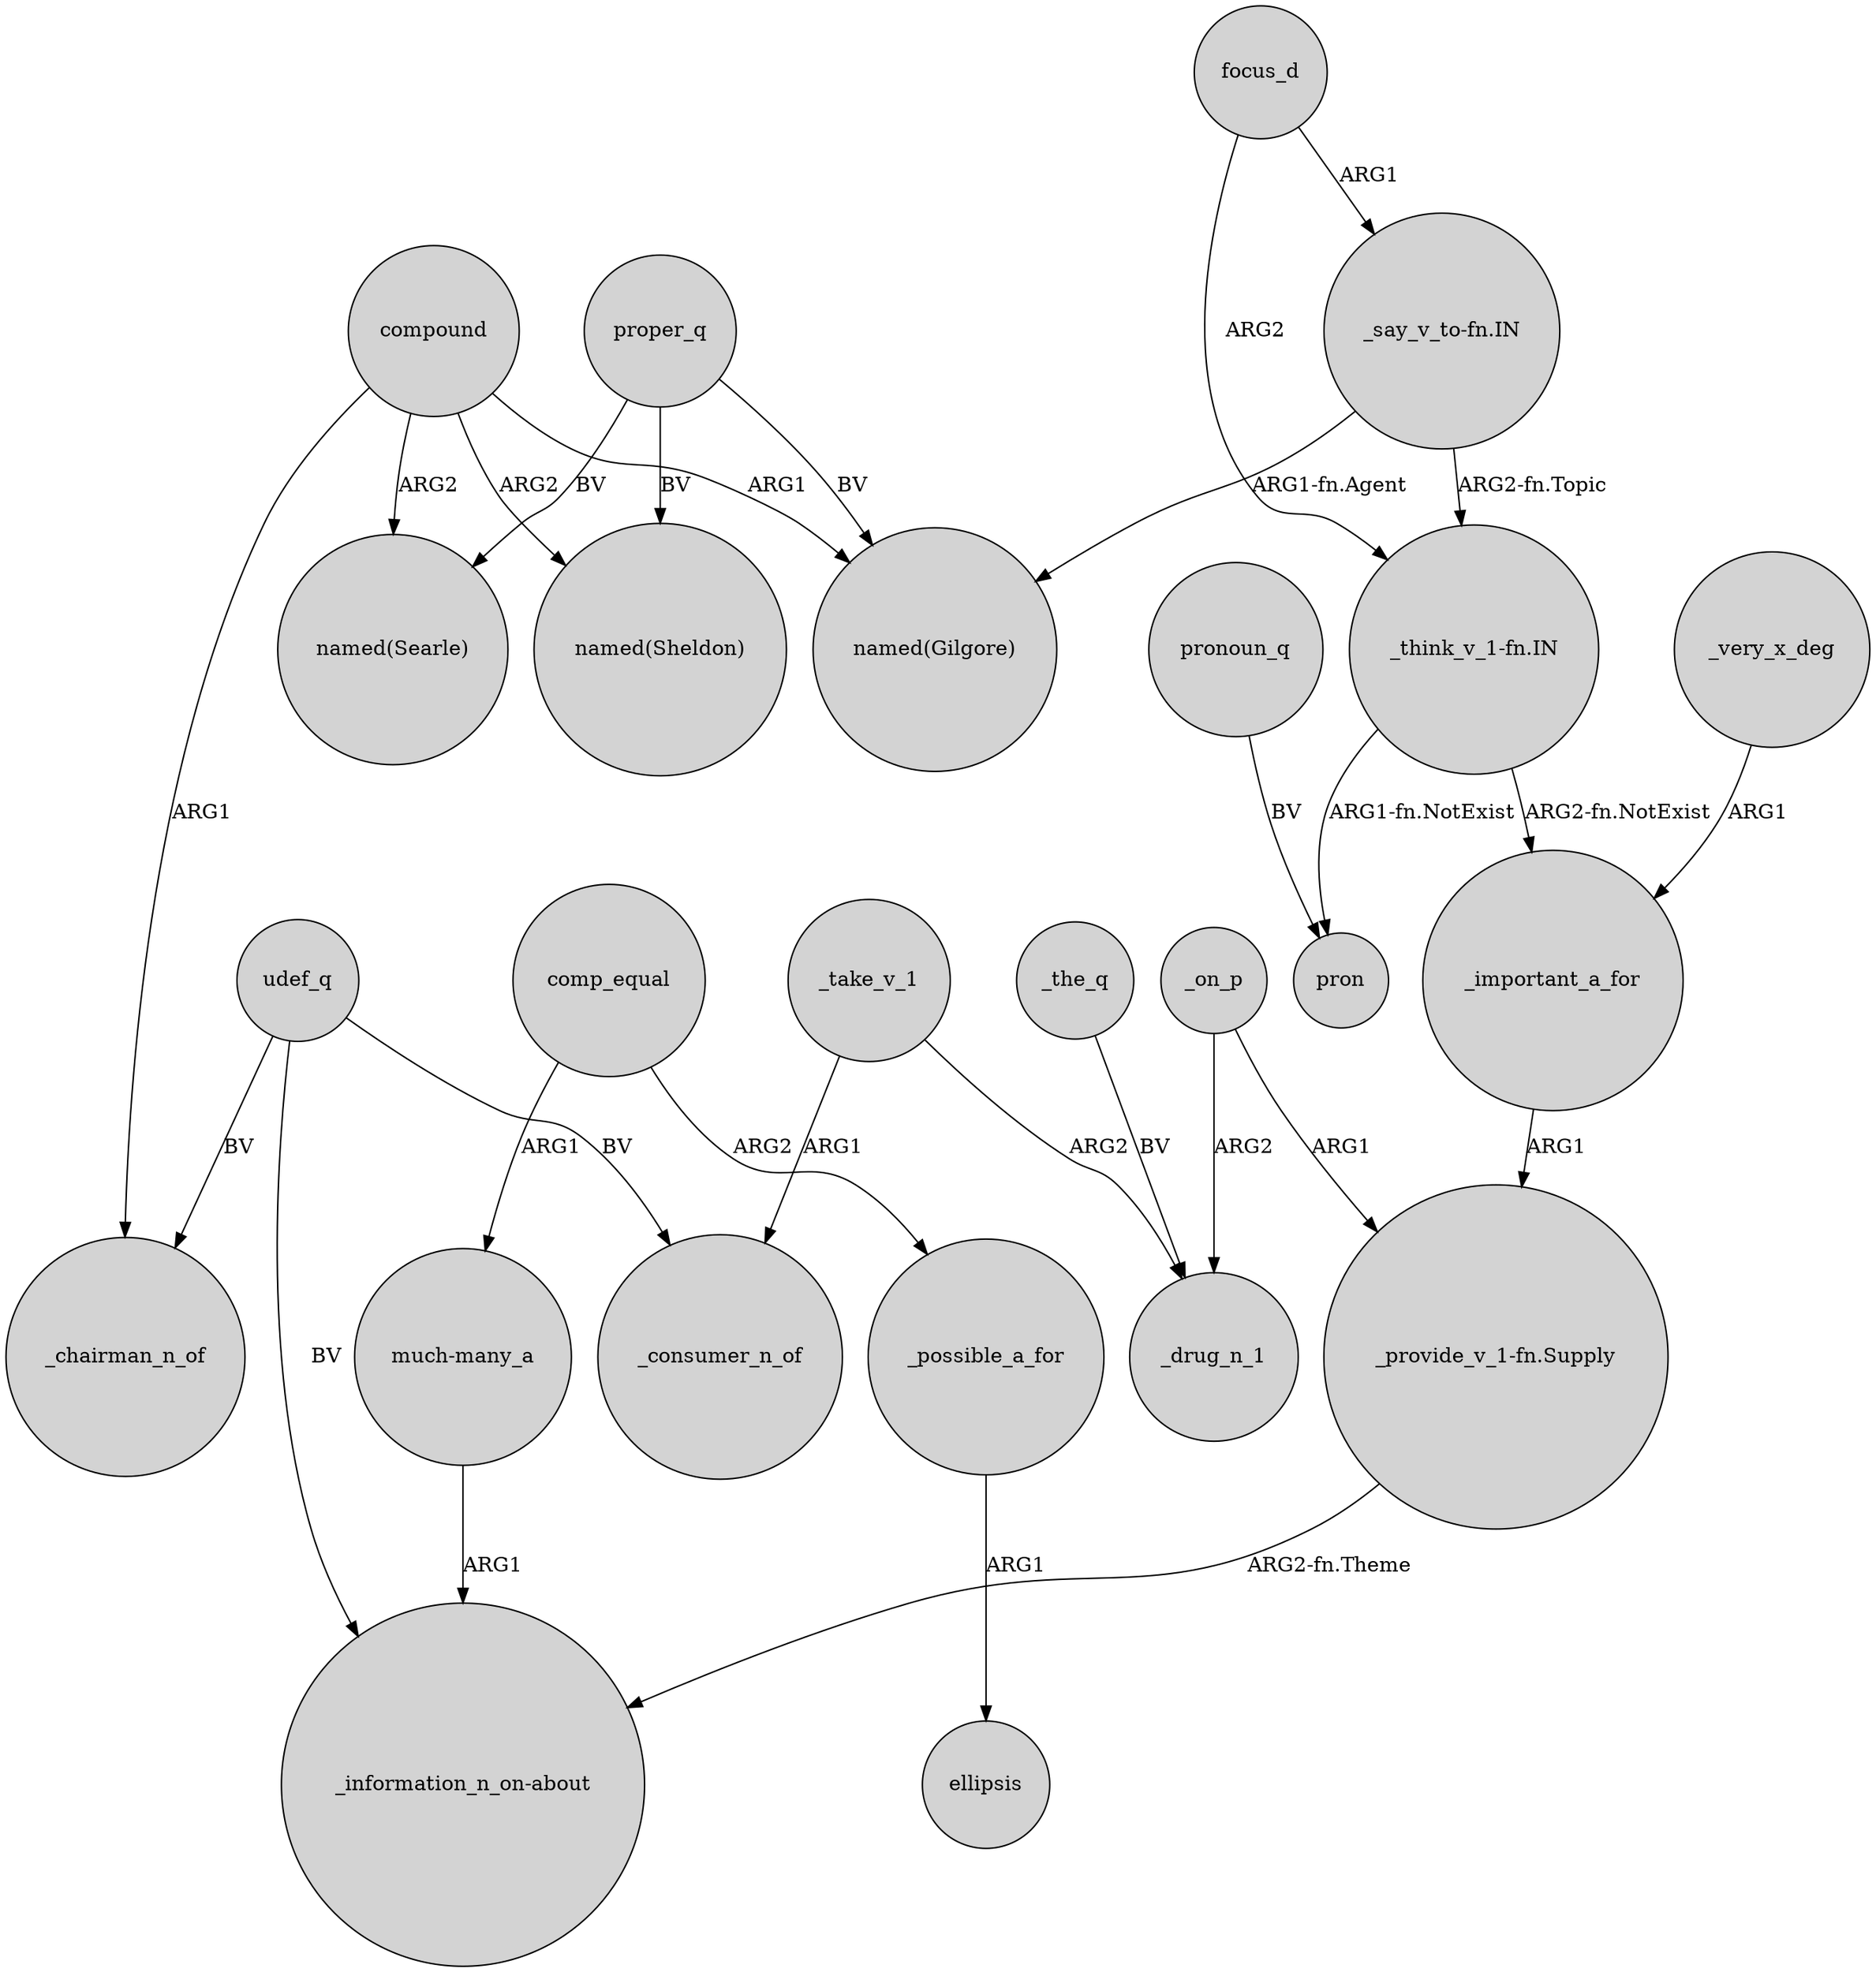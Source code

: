 digraph {
	node [shape=circle style=filled]
	proper_q -> "named(Searle)" [label=BV]
	focus_d -> "_think_v_1-fn.IN" [label=ARG2]
	compound -> _chairman_n_of [label=ARG1]
	"_think_v_1-fn.IN" -> pron [label="ARG1-fn.NotExist"]
	proper_q -> "named(Gilgore)" [label=BV]
	_take_v_1 -> _consumer_n_of [label=ARG1]
	"_say_v_to-fn.IN" -> "named(Gilgore)" [label="ARG1-fn.Agent"]
	comp_equal -> "much-many_a" [label=ARG1]
	_possible_a_for -> ellipsis [label=ARG1]
	proper_q -> "named(Sheldon)" [label=BV]
	"_say_v_to-fn.IN" -> "_think_v_1-fn.IN" [label="ARG2-fn.Topic"]
	compound -> "named(Sheldon)" [label=ARG2]
	udef_q -> _chairman_n_of [label=BV]
	udef_q -> "_information_n_on-about" [label=BV]
	_the_q -> _drug_n_1 [label=BV]
	_very_x_deg -> _important_a_for [label=ARG1]
	pronoun_q -> pron [label=BV]
	_take_v_1 -> _drug_n_1 [label=ARG2]
	"_think_v_1-fn.IN" -> _important_a_for [label="ARG2-fn.NotExist"]
	comp_equal -> _possible_a_for [label=ARG2]
	"_provide_v_1-fn.Supply" -> "_information_n_on-about" [label="ARG2-fn.Theme"]
	udef_q -> _consumer_n_of [label=BV]
	"much-many_a" -> "_information_n_on-about" [label=ARG1]
	compound -> "named(Gilgore)" [label=ARG1]
	_on_p -> "_provide_v_1-fn.Supply" [label=ARG1]
	_on_p -> _drug_n_1 [label=ARG2]
	_important_a_for -> "_provide_v_1-fn.Supply" [label=ARG1]
	focus_d -> "_say_v_to-fn.IN" [label=ARG1]
	compound -> "named(Searle)" [label=ARG2]
}
